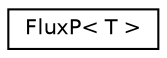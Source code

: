 digraph "Graphical Class Hierarchy"
{
 // LATEX_PDF_SIZE
  edge [fontname="Helvetica",fontsize="10",labelfontname="Helvetica",labelfontsize="10"];
  node [fontname="Helvetica",fontsize="10",shape=record];
  rankdir="LR";
  Node0 [label="FluxP\< T \>",height=0.2,width=0.4,color="black", fillcolor="white", style="filled",URL="$structFluxP.html",tooltip=" "];
}
